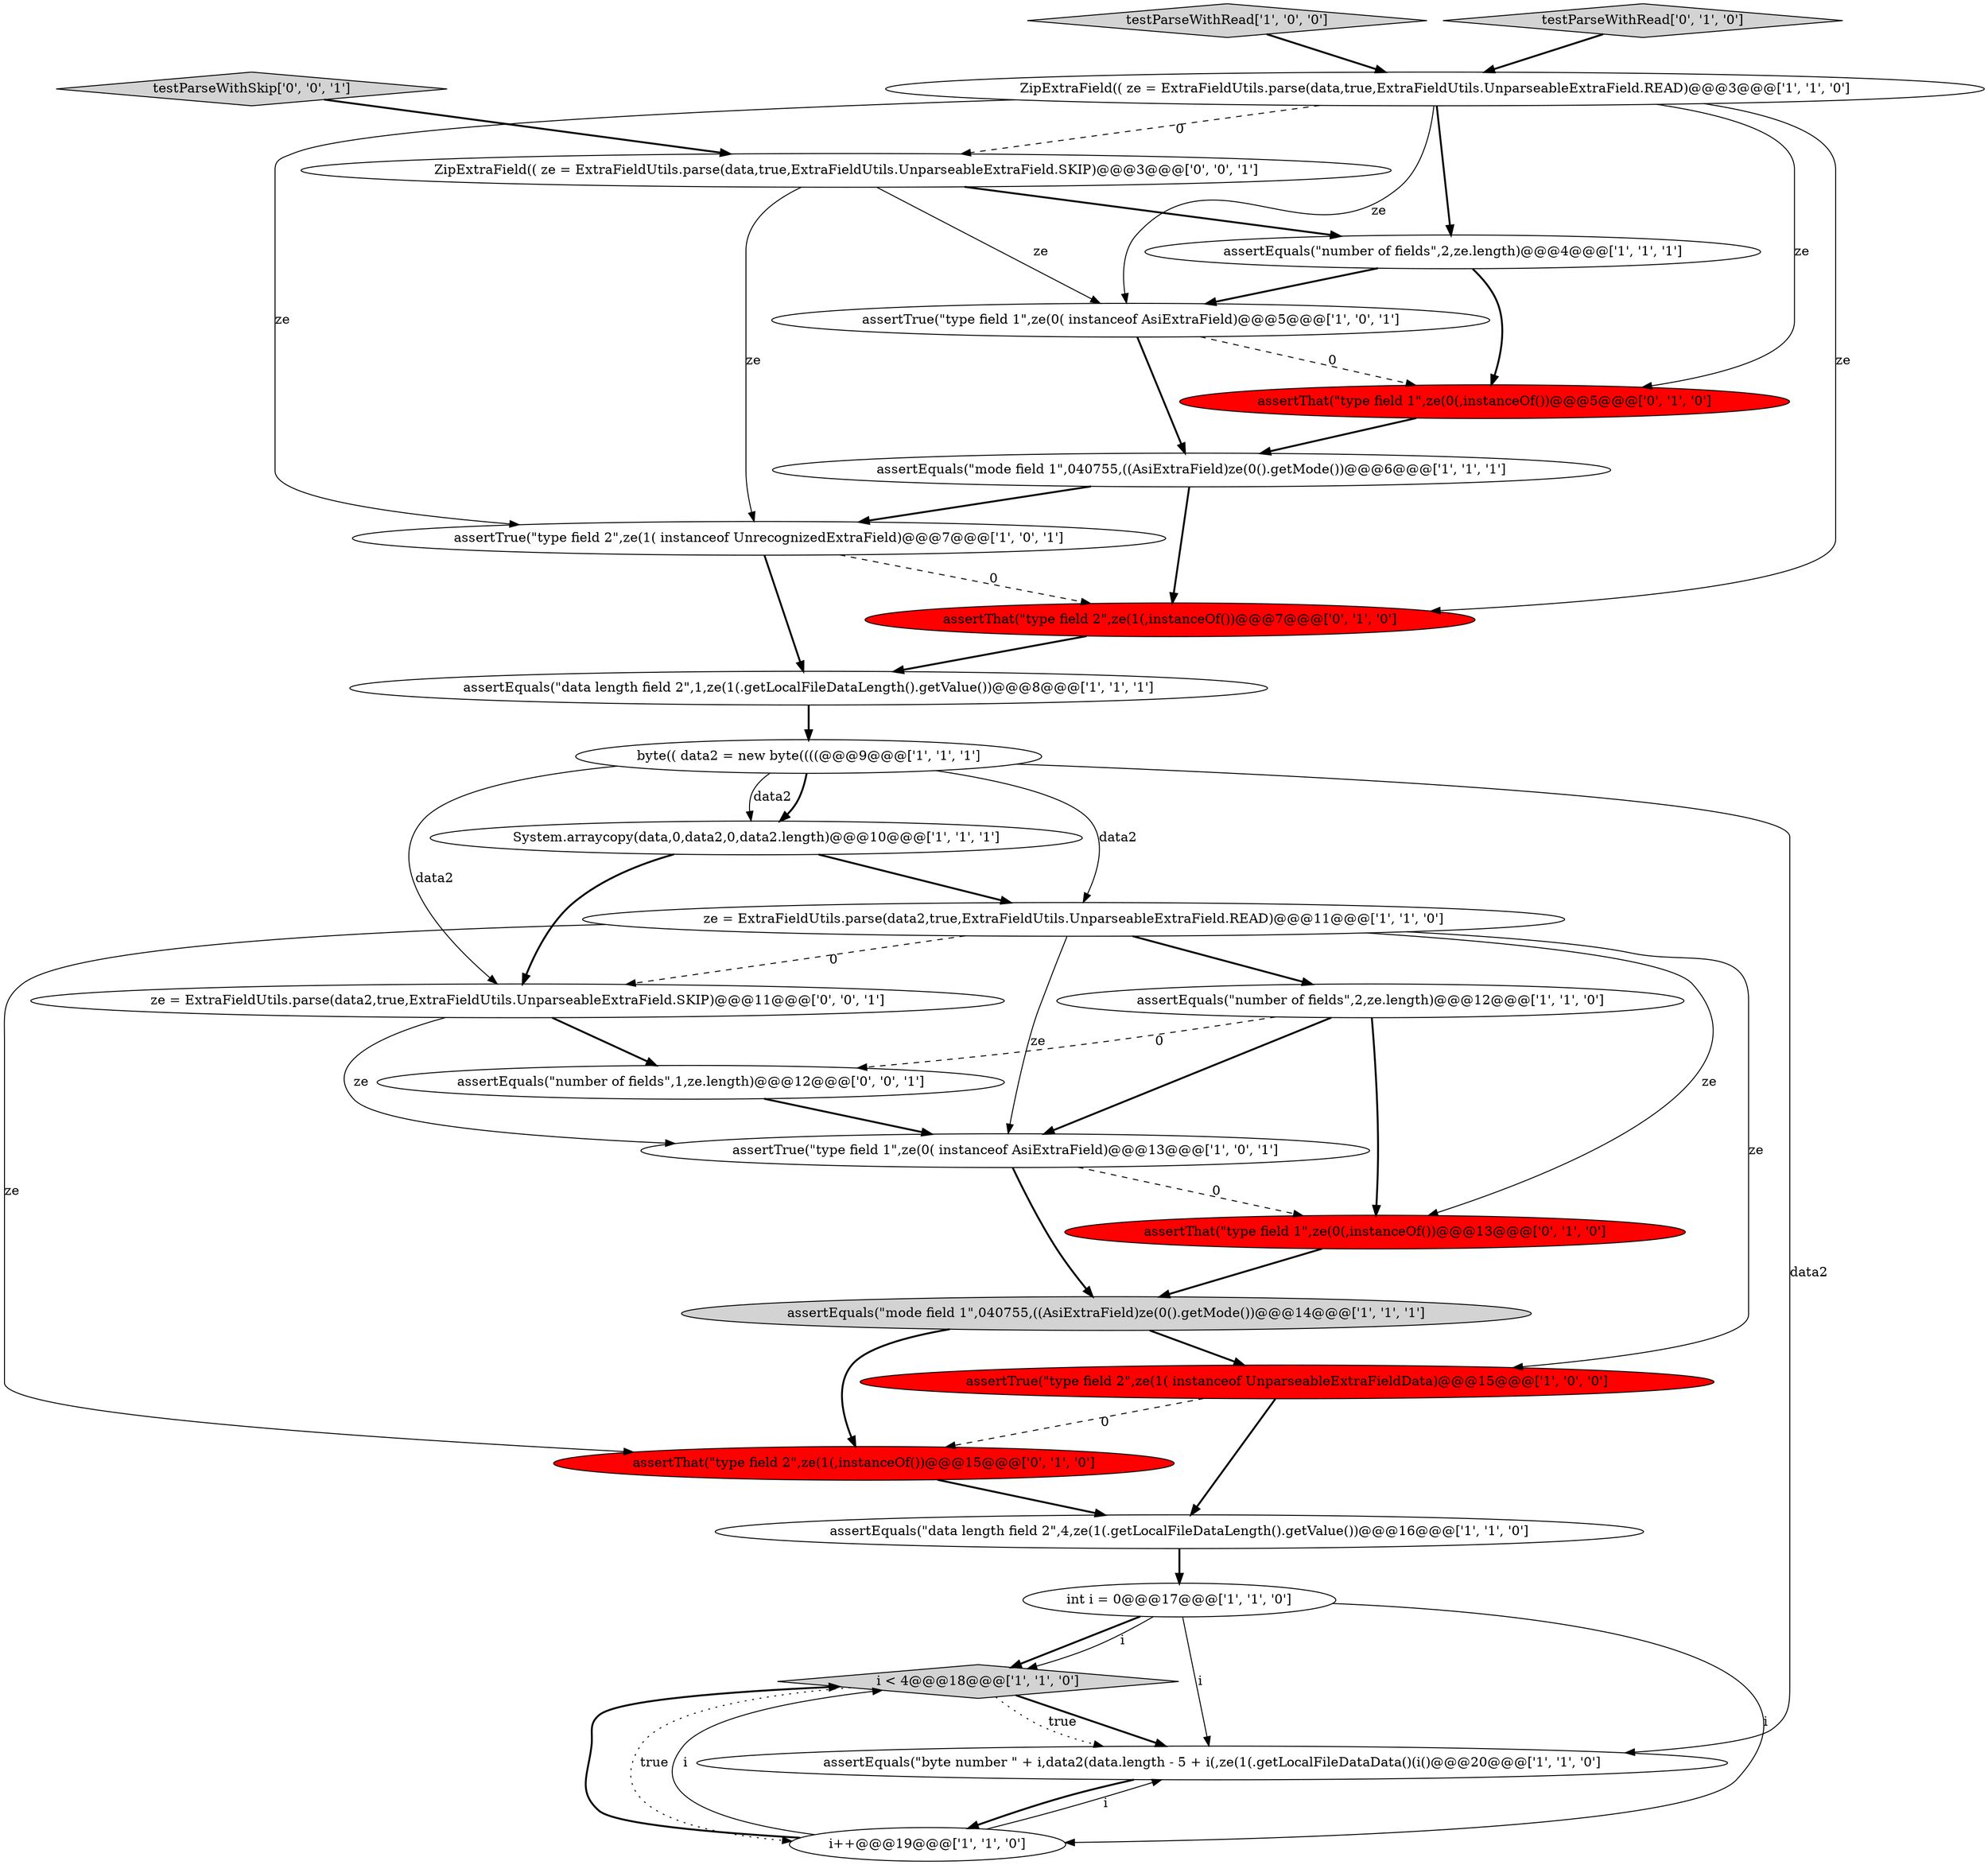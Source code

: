 digraph {
16 [style = filled, label = "byte(( data2 = new byte((((@@@9@@@['1', '1', '1']", fillcolor = white, shape = ellipse image = "AAA0AAABBB1BBB"];
17 [style = filled, label = "assertEquals(\"number of fields\",2,ze.length)@@@12@@@['1', '1', '0']", fillcolor = white, shape = ellipse image = "AAA0AAABBB1BBB"];
13 [style = filled, label = "i < 4@@@18@@@['1', '1', '0']", fillcolor = lightgray, shape = diamond image = "AAA0AAABBB1BBB"];
4 [style = filled, label = "int i = 0@@@17@@@['1', '1', '0']", fillcolor = white, shape = ellipse image = "AAA0AAABBB1BBB"];
7 [style = filled, label = "assertEquals(\"data length field 2\",1,ze(1(.getLocalFileDataLength().getValue())@@@8@@@['1', '1', '1']", fillcolor = white, shape = ellipse image = "AAA0AAABBB1BBB"];
1 [style = filled, label = "testParseWithRead['1', '0', '0']", fillcolor = lightgray, shape = diamond image = "AAA0AAABBB1BBB"];
20 [style = filled, label = "assertThat(\"type field 2\",ze(1(,instanceOf())@@@15@@@['0', '1', '0']", fillcolor = red, shape = ellipse image = "AAA1AAABBB2BBB"];
22 [style = filled, label = "assertThat(\"type field 1\",ze(0(,instanceOf())@@@5@@@['0', '1', '0']", fillcolor = red, shape = ellipse image = "AAA1AAABBB2BBB"];
26 [style = filled, label = "assertEquals(\"number of fields\",1,ze.length)@@@12@@@['0', '0', '1']", fillcolor = white, shape = ellipse image = "AAA0AAABBB3BBB"];
6 [style = filled, label = "System.arraycopy(data,0,data2,0,data2.length)@@@10@@@['1', '1', '1']", fillcolor = white, shape = ellipse image = "AAA0AAABBB1BBB"];
9 [style = filled, label = "assertTrue(\"type field 2\",ze(1( instanceof UnrecognizedExtraField)@@@7@@@['1', '0', '1']", fillcolor = white, shape = ellipse image = "AAA0AAABBB1BBB"];
12 [style = filled, label = "assertTrue(\"type field 2\",ze(1( instanceof UnparseableExtraFieldData)@@@15@@@['1', '0', '0']", fillcolor = red, shape = ellipse image = "AAA1AAABBB1BBB"];
10 [style = filled, label = "assertEquals(\"byte number \" + i,data2(data.length - 5 + i(,ze(1(.getLocalFileDataData()(i()@@@20@@@['1', '1', '0']", fillcolor = white, shape = ellipse image = "AAA0AAABBB1BBB"];
2 [style = filled, label = "ze = ExtraFieldUtils.parse(data2,true,ExtraFieldUtils.UnparseableExtraField.READ)@@@11@@@['1', '1', '0']", fillcolor = white, shape = ellipse image = "AAA0AAABBB1BBB"];
11 [style = filled, label = "assertEquals(\"mode field 1\",040755,((AsiExtraField)ze(0().getMode())@@@6@@@['1', '1', '1']", fillcolor = white, shape = ellipse image = "AAA0AAABBB1BBB"];
15 [style = filled, label = "assertTrue(\"type field 1\",ze(0( instanceof AsiExtraField)@@@5@@@['1', '0', '1']", fillcolor = white, shape = ellipse image = "AAA0AAABBB1BBB"];
8 [style = filled, label = "assertEquals(\"mode field 1\",040755,((AsiExtraField)ze(0().getMode())@@@14@@@['1', '1', '1']", fillcolor = lightgray, shape = ellipse image = "AAA0AAABBB1BBB"];
18 [style = filled, label = "assertEquals(\"data length field 2\",4,ze(1(.getLocalFileDataLength().getValue())@@@16@@@['1', '1', '0']", fillcolor = white, shape = ellipse image = "AAA0AAABBB1BBB"];
3 [style = filled, label = "assertEquals(\"number of fields\",2,ze.length)@@@4@@@['1', '1', '1']", fillcolor = white, shape = ellipse image = "AAA0AAABBB1BBB"];
27 [style = filled, label = "ZipExtraField(( ze = ExtraFieldUtils.parse(data,true,ExtraFieldUtils.UnparseableExtraField.SKIP)@@@3@@@['0', '0', '1']", fillcolor = white, shape = ellipse image = "AAA0AAABBB3BBB"];
25 [style = filled, label = "ze = ExtraFieldUtils.parse(data2,true,ExtraFieldUtils.UnparseableExtraField.SKIP)@@@11@@@['0', '0', '1']", fillcolor = white, shape = ellipse image = "AAA0AAABBB3BBB"];
0 [style = filled, label = "ZipExtraField(( ze = ExtraFieldUtils.parse(data,true,ExtraFieldUtils.UnparseableExtraField.READ)@@@3@@@['1', '1', '0']", fillcolor = white, shape = ellipse image = "AAA0AAABBB1BBB"];
23 [style = filled, label = "testParseWithRead['0', '1', '0']", fillcolor = lightgray, shape = diamond image = "AAA0AAABBB2BBB"];
14 [style = filled, label = "i++@@@19@@@['1', '1', '0']", fillcolor = white, shape = ellipse image = "AAA0AAABBB1BBB"];
5 [style = filled, label = "assertTrue(\"type field 1\",ze(0( instanceof AsiExtraField)@@@13@@@['1', '0', '1']", fillcolor = white, shape = ellipse image = "AAA0AAABBB1BBB"];
24 [style = filled, label = "testParseWithSkip['0', '0', '1']", fillcolor = lightgray, shape = diamond image = "AAA0AAABBB3BBB"];
21 [style = filled, label = "assertThat(\"type field 1\",ze(0(,instanceOf())@@@13@@@['0', '1', '0']", fillcolor = red, shape = ellipse image = "AAA1AAABBB2BBB"];
19 [style = filled, label = "assertThat(\"type field 2\",ze(1(,instanceOf())@@@7@@@['0', '1', '0']", fillcolor = red, shape = ellipse image = "AAA1AAABBB2BBB"];
2->17 [style = bold, label=""];
0->3 [style = bold, label=""];
13->10 [style = bold, label=""];
5->8 [style = bold, label=""];
17->5 [style = bold, label=""];
14->13 [style = solid, label="i"];
0->15 [style = solid, label="ze"];
2->21 [style = solid, label="ze"];
2->20 [style = solid, label="ze"];
12->20 [style = dashed, label="0"];
16->2 [style = solid, label="data2"];
0->22 [style = solid, label="ze"];
10->14 [style = bold, label=""];
26->5 [style = bold, label=""];
4->14 [style = solid, label="i"];
25->5 [style = solid, label="ze"];
16->6 [style = bold, label=""];
27->9 [style = solid, label="ze"];
4->13 [style = bold, label=""];
27->3 [style = bold, label=""];
21->8 [style = bold, label=""];
16->6 [style = solid, label="data2"];
0->19 [style = solid, label="ze"];
14->10 [style = solid, label="i"];
3->15 [style = bold, label=""];
1->0 [style = bold, label=""];
0->27 [style = dashed, label="0"];
16->10 [style = solid, label="data2"];
11->19 [style = bold, label=""];
9->7 [style = bold, label=""];
11->9 [style = bold, label=""];
3->22 [style = bold, label=""];
23->0 [style = bold, label=""];
13->10 [style = dotted, label="true"];
2->12 [style = solid, label="ze"];
4->13 [style = solid, label="i"];
15->22 [style = dashed, label="0"];
6->2 [style = bold, label=""];
0->9 [style = solid, label="ze"];
16->25 [style = solid, label="data2"];
20->18 [style = bold, label=""];
2->5 [style = solid, label="ze"];
9->19 [style = dashed, label="0"];
8->20 [style = bold, label=""];
15->11 [style = bold, label=""];
18->4 [style = bold, label=""];
7->16 [style = bold, label=""];
25->26 [style = bold, label=""];
12->18 [style = bold, label=""];
4->10 [style = solid, label="i"];
2->25 [style = dashed, label="0"];
5->21 [style = dashed, label="0"];
17->26 [style = dashed, label="0"];
14->13 [style = bold, label=""];
13->14 [style = dotted, label="true"];
27->15 [style = solid, label="ze"];
19->7 [style = bold, label=""];
17->21 [style = bold, label=""];
22->11 [style = bold, label=""];
8->12 [style = bold, label=""];
24->27 [style = bold, label=""];
6->25 [style = bold, label=""];
}
